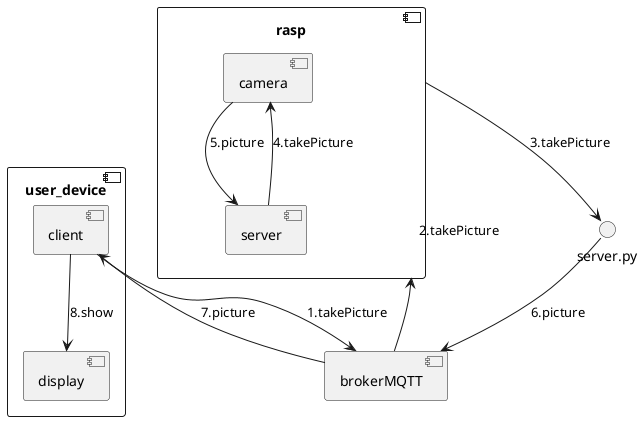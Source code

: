 @startuml communication

component user_device {
    component client
    component display
}
[brokerMQTT]
component rasp {
    component camera
    component server
}

client --> brokerMQTT : 1.takePicture
brokerMQTT --> rasp : 2.takePicture
rasp --> server.py : 3.takePicture
server --> camera : 4.takePicture
camera --> server : 5.picture
server.py --> brokerMQTT : 6.picture
brokerMQTT --> client : 7.picture
client --> display : 8.show



@enduml